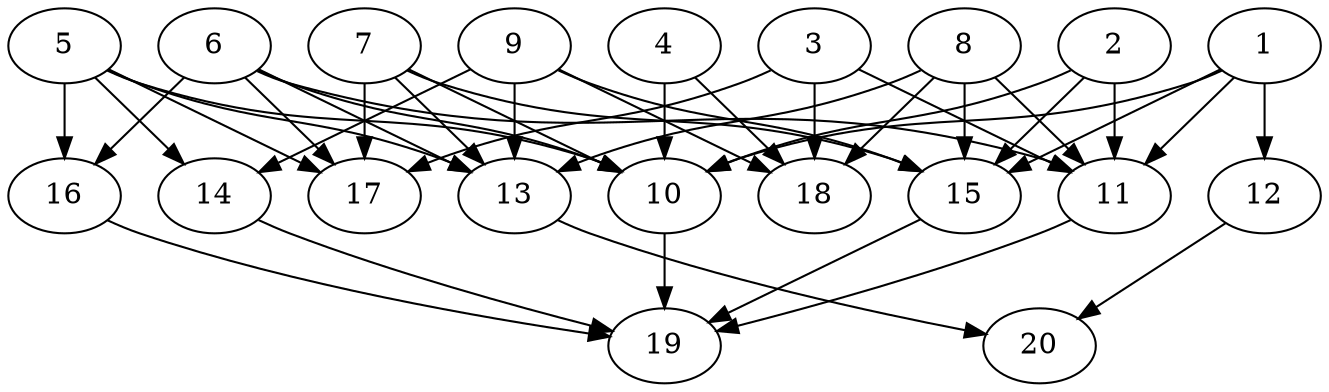 // DAG automatically generated by daggen at Tue Jul 23 14:34:09 2019
// ./daggen --dot -n 20 --ccr 0.5 --fat 0.7 --regular 0.5 --density 0.8 --mindata 5242880 --maxdata 52428800 
digraph G {
  1 [size="56137728", alpha="0.11", expect_size="28068864"] 
  1 -> 10 [size ="28068864"]
  1 -> 11 [size ="28068864"]
  1 -> 12 [size ="28068864"]
  1 -> 15 [size ="28068864"]
  2 [size="100599808", alpha="0.03", expect_size="50299904"] 
  2 -> 10 [size ="50299904"]
  2 -> 11 [size ="50299904"]
  2 -> 15 [size ="50299904"]
  3 [size="30773248", alpha="0.05", expect_size="15386624"] 
  3 -> 11 [size ="15386624"]
  3 -> 17 [size ="15386624"]
  3 -> 18 [size ="15386624"]
  4 [size="18481152", alpha="0.10", expect_size="9240576"] 
  4 -> 10 [size ="9240576"]
  4 -> 18 [size ="9240576"]
  5 [size="28108800", alpha="0.12", expect_size="14054400"] 
  5 -> 10 [size ="14054400"]
  5 -> 13 [size ="14054400"]
  5 -> 14 [size ="14054400"]
  5 -> 16 [size ="14054400"]
  5 -> 17 [size ="14054400"]
  6 [size="104439808", alpha="0.08", expect_size="52219904"] 
  6 -> 10 [size ="52219904"]
  6 -> 11 [size ="52219904"]
  6 -> 13 [size ="52219904"]
  6 -> 16 [size ="52219904"]
  6 -> 17 [size ="52219904"]
  7 [size="58722304", alpha="0.13", expect_size="29361152"] 
  7 -> 10 [size ="29361152"]
  7 -> 13 [size ="29361152"]
  7 -> 15 [size ="29361152"]
  7 -> 17 [size ="29361152"]
  8 [size="13481984", alpha="0.11", expect_size="6740992"] 
  8 -> 11 [size ="6740992"]
  8 -> 13 [size ="6740992"]
  8 -> 15 [size ="6740992"]
  8 -> 18 [size ="6740992"]
  9 [size="42289152", alpha="0.20", expect_size="21144576"] 
  9 -> 13 [size ="21144576"]
  9 -> 14 [size ="21144576"]
  9 -> 15 [size ="21144576"]
  9 -> 18 [size ="21144576"]
  10 [size="84039680", alpha="0.15", expect_size="42019840"] 
  10 -> 19 [size ="42019840"]
  11 [size="81217536", alpha="0.19", expect_size="40608768"] 
  11 -> 19 [size ="40608768"]
  12 [size="40189952", alpha="0.10", expect_size="20094976"] 
  12 -> 20 [size ="20094976"]
  13 [size="54241280", alpha="0.02", expect_size="27120640"] 
  13 -> 20 [size ="27120640"]
  14 [size="79007744", alpha="0.05", expect_size="39503872"] 
  14 -> 19 [size ="39503872"]
  15 [size="32700416", alpha="0.12", expect_size="16350208"] 
  15 -> 19 [size ="16350208"]
  16 [size="91217920", alpha="0.03", expect_size="45608960"] 
  16 -> 19 [size ="45608960"]
  17 [size="35491840", alpha="0.04", expect_size="17745920"] 
  18 [size="97294336", alpha="0.02", expect_size="48647168"] 
  19 [size="54419456", alpha="0.18", expect_size="27209728"] 
  20 [size="53823488", alpha="0.06", expect_size="26911744"] 
}
